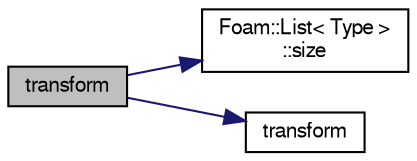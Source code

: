 digraph "transform"
{
  bgcolor="transparent";
  edge [fontname="FreeSans",fontsize="10",labelfontname="FreeSans",labelfontsize="10"];
  node [fontname="FreeSans",fontsize="10",shape=record];
  rankdir="LR";
  Node67976 [label="transform",height=0.2,width=0.4,color="black", fillcolor="grey75", style="filled", fontcolor="black"];
  Node67976 -> Node67977 [color="midnightblue",fontsize="10",style="solid",fontname="FreeSans"];
  Node67977 [label="Foam::List\< Type \>\l::size",height=0.2,width=0.4,color="black",URL="$a25694.html#a8a5f6fa29bd4b500caf186f60245b384",tooltip="Override size to be inconsistent with allocated storage. "];
  Node67976 -> Node67978 [color="midnightblue",fontsize="10",style="solid",fontname="FreeSans"];
  Node67978 [label="transform",height=0.2,width=0.4,color="black",URL="$a21124.html#a919915170941701c1223291531ad010c"];
}
